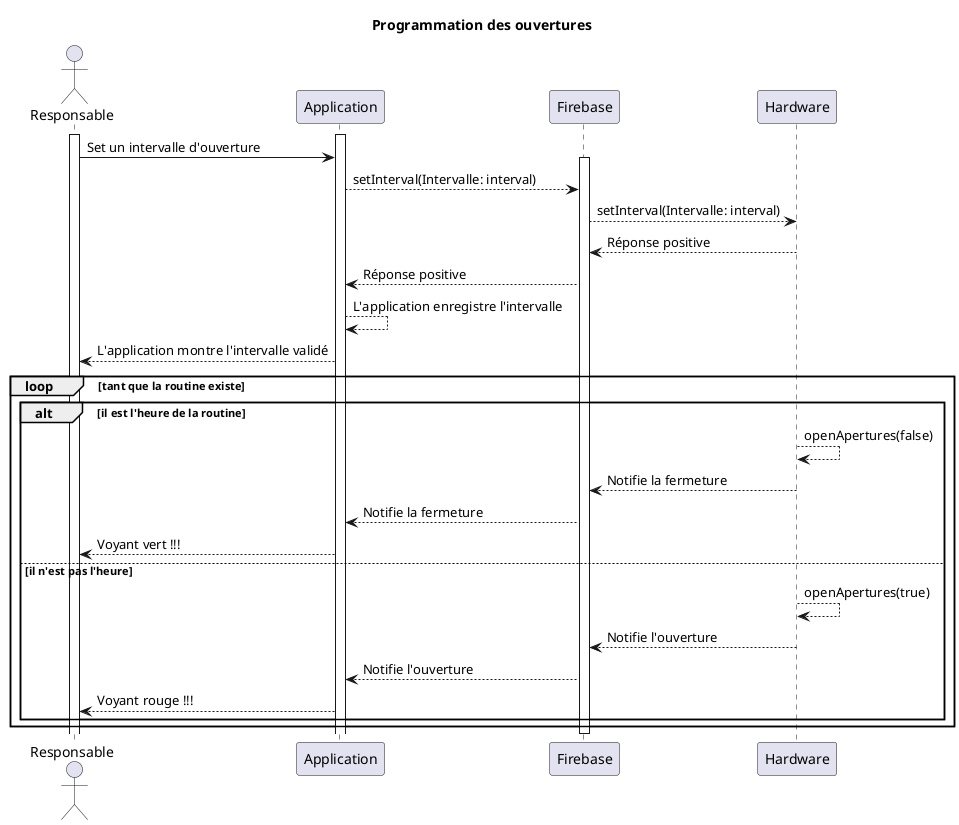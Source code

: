 @startuml

title Programmation des ouvertures

actor Responsable

activate Responsable
activate Application
participant Firebase
participant Hardware

Responsable -> Application: Set un intervalle d'ouverture


activate Firebase
Application --> Firebase: setInterval(Intervalle: interval)
Firebase --> Hardware: setInterval(Intervalle: interval)
Hardware --> Firebase: Réponse positive
Firebase --> Application: Réponse positive

Application --> Application: L'application enregistre l'intervalle
Application --> Responsable: L'application montre l'intervalle validé

loop tant que la routine existe
    alt il est l'heure de la routine
        Hardware --> Hardware: openApertures(false)
        Hardware --> Firebase: Notifie la fermeture
        Firebase --> Application: Notifie la fermeture
        Application --> Responsable: Voyant vert !!!
    else il n'est pas l'heure
        Hardware --> Hardware: openApertures(true)
        Hardware --> Firebase: Notifie l'ouverture
        Firebase --> Application: Notifie l'ouverture
        Application --> Responsable: Voyant rouge !!!
    end
end

deactivate Firebase

@enduml

